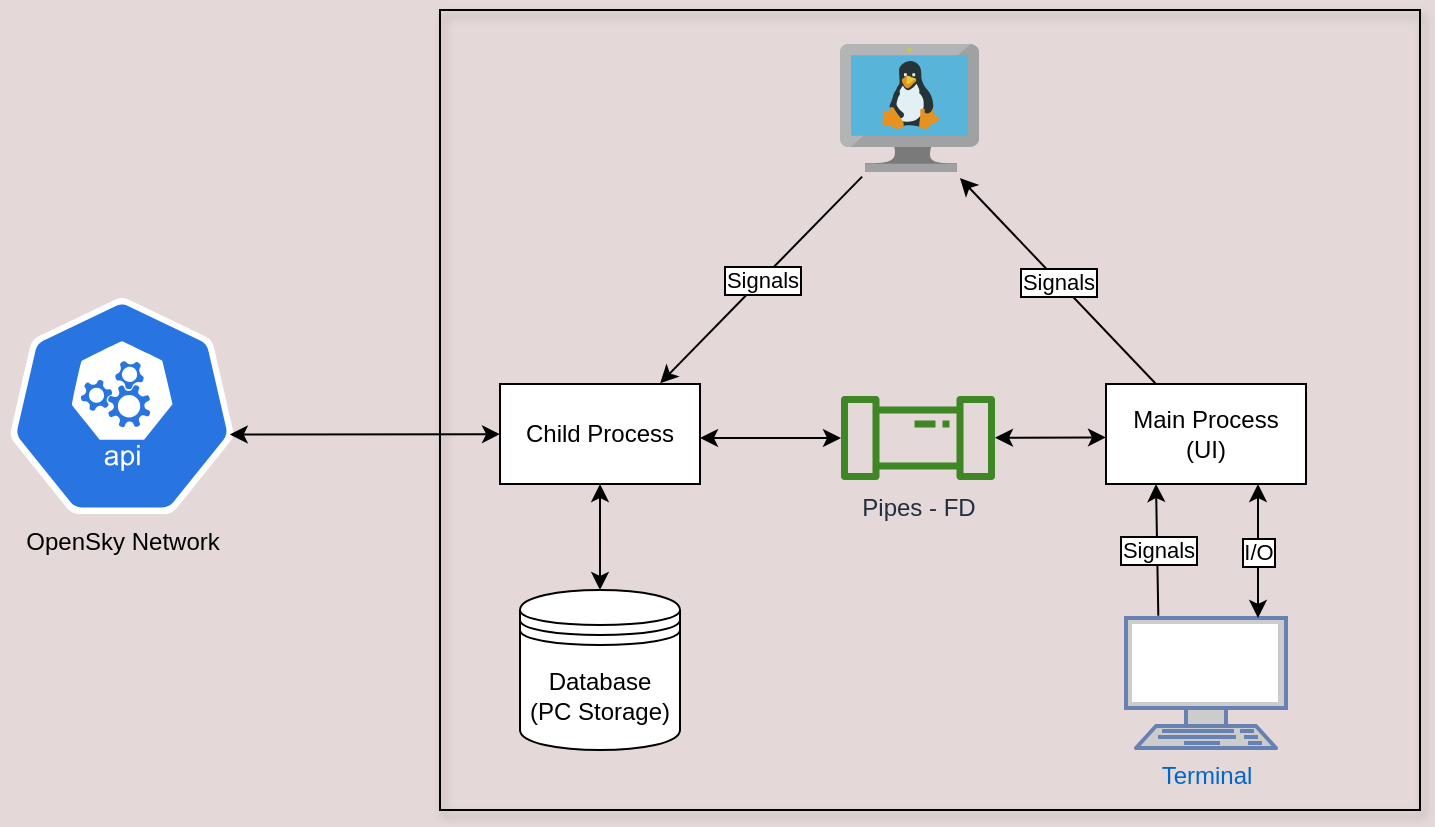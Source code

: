 <mxfile version="21.4.0" type="github">
  <diagram name="‫עמוד-1‬" id="GPnjzbN_5mL8qTGkNEVC">
    <mxGraphModel dx="988" dy="535" grid="1" gridSize="10" guides="1" tooltips="1" connect="1" arrows="1" fold="1" page="1" pageScale="1" pageWidth="413" pageHeight="291" background="#e4d8d8" math="0" shadow="0">
      <root>
        <mxCell id="0" />
        <mxCell id="1" parent="0" />
        <mxCell id="O_M9rST-j9d9lwmmfin6-11" value="" style="rounded=0;whiteSpace=wrap;html=1;fillColor=none;shadow=1;glass=0;" vertex="1" parent="1">
          <mxGeometry x="460" y="66" width="490" height="400" as="geometry" />
        </mxCell>
        <mxCell id="O_M9rST-j9d9lwmmfin6-1" value="OpenSky Network" style="sketch=0;html=1;dashed=0;whitespace=wrap;fillColor=#2875E2;strokeColor=#ffffff;points=[[0.005,0.63,0],[0.1,0.2,0],[0.9,0.2,0],[0.5,0,0],[0.995,0.63,0],[0.72,0.99,0],[0.5,1,0],[0.28,0.99,0]];verticalLabelPosition=bottom;align=center;verticalAlign=top;shape=mxgraph.kubernetes.icon;prIcon=api" vertex="1" parent="1">
          <mxGeometry x="241" y="210" width="120" height="108" as="geometry" />
        </mxCell>
        <mxCell id="O_M9rST-j9d9lwmmfin6-5" value="Database&lt;br&gt;(PC Storage)" style="shape=datastore;whiteSpace=wrap;html=1;" vertex="1" parent="1">
          <mxGeometry x="500" y="356" width="80" height="80" as="geometry" />
        </mxCell>
        <mxCell id="O_M9rST-j9d9lwmmfin6-6" value="Main Process&lt;br&gt;(UI)" style="html=1;dashed=0;whiteSpace=wrap;" vertex="1" parent="1">
          <mxGeometry x="793" y="253" width="100" height="50" as="geometry" />
        </mxCell>
        <mxCell id="O_M9rST-j9d9lwmmfin6-7" value="Child Process" style="html=1;dashed=0;whiteSpace=wrap;" vertex="1" parent="1">
          <mxGeometry x="490" y="253" width="100" height="50" as="geometry" />
        </mxCell>
        <mxCell id="O_M9rST-j9d9lwmmfin6-10" value="" style="image;sketch=0;aspect=fixed;html=1;points=[];align=center;fontSize=12;image=img/lib/mscae/VM_Linux.svg;" vertex="1" parent="1">
          <mxGeometry x="660" y="83" width="69.57" height="64" as="geometry" />
        </mxCell>
        <mxCell id="O_M9rST-j9d9lwmmfin6-12" value="" style="endArrow=classic;startArrow=classic;html=1;rounded=0;exitX=0.949;exitY=0.632;exitDx=0;exitDy=0;exitPerimeter=0;" edge="1" parent="1" source="O_M9rST-j9d9lwmmfin6-1" target="O_M9rST-j9d9lwmmfin6-7">
          <mxGeometry width="50" height="50" relative="1" as="geometry">
            <mxPoint x="390" y="303" as="sourcePoint" />
            <mxPoint x="440" y="253" as="targetPoint" />
          </mxGeometry>
        </mxCell>
        <mxCell id="O_M9rST-j9d9lwmmfin6-13" value="" style="endArrow=classic;startArrow=classic;html=1;rounded=0;exitX=0.5;exitY=0;exitDx=0;exitDy=0;entryX=0.5;entryY=1;entryDx=0;entryDy=0;" edge="1" parent="1" source="O_M9rST-j9d9lwmmfin6-5" target="O_M9rST-j9d9lwmmfin6-7">
          <mxGeometry width="50" height="50" relative="1" as="geometry">
            <mxPoint x="359" y="294" as="sourcePoint" />
            <mxPoint x="500" y="290" as="targetPoint" />
          </mxGeometry>
        </mxCell>
        <mxCell id="O_M9rST-j9d9lwmmfin6-14" value="Pipes - FD" style="sketch=0;outlineConnect=0;fontColor=#232F3E;gradientColor=none;fillColor=#3F8624;strokeColor=none;dashed=0;verticalLabelPosition=bottom;verticalAlign=top;align=center;html=1;fontSize=12;fontStyle=0;aspect=fixed;pointerEvents=1;shape=mxgraph.aws4.iot_analytics_pipeline;" vertex="1" parent="1">
          <mxGeometry x="660" y="259" width="78" height="42" as="geometry" />
        </mxCell>
        <mxCell id="O_M9rST-j9d9lwmmfin6-15" value="" style="endArrow=classic;startArrow=classic;html=1;rounded=0;exitX=1;exitY=0.5;exitDx=0;exitDy=0;" edge="1" parent="1" target="O_M9rST-j9d9lwmmfin6-14">
          <mxGeometry width="50" height="50" relative="1" as="geometry">
            <mxPoint x="590" y="280" as="sourcePoint" />
            <mxPoint x="820" y="518" as="targetPoint" />
          </mxGeometry>
        </mxCell>
        <mxCell id="O_M9rST-j9d9lwmmfin6-16" value="" style="endArrow=classic;startArrow=classic;html=1;rounded=0;" edge="1" parent="1" source="O_M9rST-j9d9lwmmfin6-14">
          <mxGeometry width="50" height="50" relative="1" as="geometry">
            <mxPoint x="722" y="279.71" as="sourcePoint" />
            <mxPoint x="793" y="279.71" as="targetPoint" />
          </mxGeometry>
        </mxCell>
        <mxCell id="O_M9rST-j9d9lwmmfin6-21" value="Terminal" style="fontColor=#0066CC;verticalAlign=top;verticalLabelPosition=bottom;labelPosition=center;align=center;html=1;outlineConnect=0;fillColor=#CCCCCC;strokeColor=#6881B3;gradientColor=none;gradientDirection=north;strokeWidth=2;shape=mxgraph.networks.terminal;" vertex="1" parent="1">
          <mxGeometry x="803" y="370" width="80" height="65" as="geometry" />
        </mxCell>
        <mxCell id="O_M9rST-j9d9lwmmfin6-22" value="I/O" style="endArrow=classic;startArrow=classic;html=1;rounded=0;entryX=0.5;entryY=0;entryDx=0;entryDy=0;entryPerimeter=0;labelBorderColor=default;" edge="1" parent="1">
          <mxGeometry width="50" height="50" relative="1" as="geometry">
            <mxPoint x="869" y="303" as="sourcePoint" />
            <mxPoint x="869" y="370" as="targetPoint" />
          </mxGeometry>
        </mxCell>
        <mxCell id="O_M9rST-j9d9lwmmfin6-32" value="Signals" style="endArrow=classic;html=1;rounded=0;entryX=0.862;entryY=1.047;entryDx=0;entryDy=0;entryPerimeter=0;exitX=0.25;exitY=0;exitDx=0;exitDy=0;labelBorderColor=default;" edge="1" parent="1" source="O_M9rST-j9d9lwmmfin6-6" target="O_M9rST-j9d9lwmmfin6-10">
          <mxGeometry width="50" height="50" relative="1" as="geometry">
            <mxPoint x="670" y="280" as="sourcePoint" />
            <mxPoint x="720" y="230" as="targetPoint" />
          </mxGeometry>
        </mxCell>
        <mxCell id="O_M9rST-j9d9lwmmfin6-33" value="Signals" style="endArrow=classic;html=1;rounded=0;entryX=0.801;entryY=-0.008;entryDx=0;entryDy=0;entryPerimeter=0;exitX=0.159;exitY=1.036;exitDx=0;exitDy=0;exitPerimeter=0;labelBorderColor=default;" edge="1" parent="1" source="O_M9rST-j9d9lwmmfin6-10" target="O_M9rST-j9d9lwmmfin6-7">
          <mxGeometry width="50" height="50" relative="1" as="geometry">
            <mxPoint x="828" y="263" as="sourcePoint" />
            <mxPoint x="730" y="160" as="targetPoint" />
          </mxGeometry>
        </mxCell>
        <mxCell id="O_M9rST-j9d9lwmmfin6-34" value="Signals" style="endArrow=classic;html=1;rounded=0;entryX=0.25;entryY=1;entryDx=0;entryDy=0;labelBorderColor=default;exitX=0.202;exitY=-0.018;exitDx=0;exitDy=0;exitPerimeter=0;" edge="1" parent="1" source="O_M9rST-j9d9lwmmfin6-21" target="O_M9rST-j9d9lwmmfin6-6">
          <mxGeometry width="50" height="50" relative="1" as="geometry">
            <mxPoint x="828" y="263" as="sourcePoint" />
            <mxPoint x="730" y="160" as="targetPoint" />
          </mxGeometry>
        </mxCell>
      </root>
    </mxGraphModel>
  </diagram>
</mxfile>
